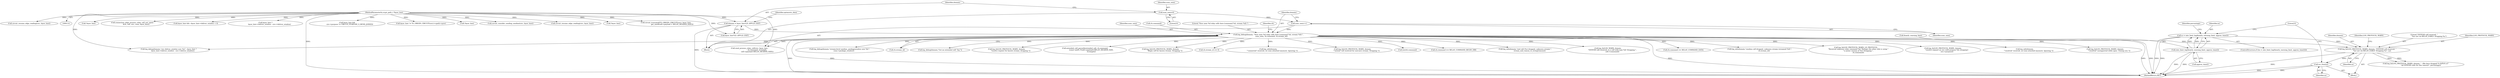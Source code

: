 digraph "0_tor_56a7c5bc15e0447203a491c1ee37de9939ad1dcd@API" {
"1000623" [label="(Call,tor_free(m))"];
"1000613" [label="(Call,log_fn(LOG_PROTOCOL_WARN, domain, \"EXTEND cell received, \"\n                   \"but not via RELAY_EARLY. Dropping.%s\", m))"];
"1000149" [label="(Call,log_debug(domain, \"Now seen %d relay cells here (command %d, stream %d).\",\n            num_seen, rh.command, rh.stream_id))"];
"1000126" [label="(Call,domain = layer_hint?LD_APP:LD_EXIT)"];
"1000118" [label="(MethodParameterIn,crypt_path_t *layer_hint)"];
"1000147" [label="(Call,num_seen++)"];
"1000121" [label="(Call,num_seen=0)"];
"1000595" [label="(Call,m = rate_limit_log(&early_warning_limit, approx_time()))"];
"1000597" [label="(Call,rate_limit_log(&early_warning_limit, approx_time()))"];
"1000623" [label="(Call,tor_free(m))"];
"1000615" [label="(Identifier,domain)"];
"1000388" [label="(Call,log_debug(domain,\"circ deliver_window now %d.\", layer_hint ?\n                layer_hint->deliver_window : circ->deliver_window))"];
"1001064" [label="(MethodReturn,RET)"];
"1000363" [label="(Call,!layer_hint)"];
"1000249" [label="(Call,connection_edge_process_relay_cell_not_open(\n               &rh, cell, circ, conn, layer_hint))"];
"1000126" [label="(Call,domain = layer_hint?LD_APP:LD_EXIT)"];
"1000354" [label="(Call,layer_hint && --layer_hint->deliver_window < 0)"];
"1000237" [label="(Call,rh.command == RELAY_COMMAND_DATA)"];
"1000391" [label="(Call,layer_hint ?\n                layer_hint->deliver_window : circ->deliver_window)"];
"1000600" [label="(Call,approx_time())"];
"1000617" [label="(Identifier,m)"];
"1000118" [label="(MethodParameterIn,crypt_path_t *layer_hint)"];
"1000928" [label="(Call,log_info(domain,\"sendme cell dropped, unknown stream (streamid %d).\",\n                 rh.stream_id))"];
"1000127" [label="(Identifier,domain)"];
"1001039" [label="(Call,rend_process_relay_cell(circ, layer_hint,\n                              rh.command, rh.length,\n                              cell->payload+RELAY_HEADER_SIZE))"];
"1000267" [label="(Call,layer_hint &&\n          circ->purpose != CIRCUIT_PURPOSE_S_REND_JOINED)"];
"1000149" [label="(Call,log_debug(domain, \"Now seen %d relay cells here (command %d, stream %d).\",\n            num_seen, rh.command, rh.stream_id))"];
"1000594" [label="(ControlStructure,if ((m = rate_limit_log(&early_warning_limit, approx_time()))))"];
"1000604" [label="(Identifier,percentage)"];
"1000601" [label="(Block,)"];
"1000619" [label="(Identifier,LOG_PROTOCOL_WARN)"];
"1000597" [label="(Call,rate_limit_log(&early_warning_limit, approx_time()))"];
"1001055" [label="(Call,log_fn(LOG_PROTOCOL_WARN, LD_PROTOCOL,\n         \"Received unknown relay command %d. Perhaps the other side is using \"\n         \"a newer version of Tor? Dropping.\",\n         rh.command))"];
"1000999" [label="(Call,log_fn(LOG_PROTOCOL_WARN, domain,\n               \"resolve request on circ with purpose %d; dropping\",\n               circ->purpose))"];
"1000288" [label="(Call,layer_hint != TO_ORIGIN_CIRCUIT(circ)->cpath->prev)"];
"1000598" [label="(Call,&early_warning_limit)"];
"1001025" [label="(Call,log_info(domain,\n               \"'resolved' received, no conn attached anymore. Ignoring.\"))"];
"1000119" [label="(Block,)"];
"1001018" [label="(Call,log_fn(LOG_PROTOCOL_WARN, domain,\n               \"'resolved' unsupported while open. Closing circ.\"))"];
"1000643" [label="(Call,!layer_hint)"];
"1000613" [label="(Call,log_fn(LOG_PROTOCOL_WARN, domain, \"EXTEND cell received, \"\n                   \"but not via RELAY_EARLY. Dropping.%s\", m))"];
"1000941" [label="(Call,log_debug(domain,\"stream-level sendme, packagewindow now %d.\",\n                conn->package_window))"];
"1000156" [label="(Call,rh.stream_id)"];
"1000151" [label="(Literal,\"Now seen %d relay cells here (command %d, stream %d).\")"];
"1000652" [label="(Call,log_debug(domain,\"Got an extended cell! Yay.\"))"];
"1000150" [label="(Identifier,domain)"];
"1000162" [label="(Identifier,rh)"];
"1000985" [label="(Call,log_fn(LOG_PROTOCOL_WARN, domain,\n               \"resolve request for known stream; dropping.\"))"];
"1000135" [label="(Identifier,optimistic_data)"];
"1000659" [label="(Call,extended_cell_parse(&extended_cell, rh.command,\n                        (const uint8_t*)cell->payload+RELAY_HEADER_SIZE,\n                        rh.length))"];
"1000624" [label="(Identifier,m)"];
"1000147" [label="(Call,num_seen++)"];
"1000123" [label="(Literal,0)"];
"1000122" [label="(Identifier,num_seen)"];
"1000616" [label="(Literal,\"EXTEND cell received, \"\n                   \"but not via RELAY_EARLY. Dropping.%s\")"];
"1000148" [label="(Identifier,num_seen)"];
"1000596" [label="(Identifier,m)"];
"1000306" [label="(Call,log_fn(LOG_PROTOCOL_WARN, domain,\n                \"Begin cell for known stream. Dropping.\"))"];
"1000618" [label="(Call,log_fn(LOG_PROTOCOL_WARN, domain, \"  (We have dropped %.02f%% of \"\n                   \"all EXTEND cells for this reason)\", percentage))"];
"1000152" [label="(Identifier,num_seen)"];
"1000595" [label="(Call,m = rate_limit_log(&early_warning_limit, approx_time()))"];
"1000174" [label="(Call,rh.stream_id == 0)"];
"1000842" [label="(Call,log_info(domain,\n               \"'connected' received, no conn attached anymore. Ignoring.\"))"];
"1000399" [label="(Call,circuit_consider_sending_sendme(circ, layer_hint))"];
"1000558" [label="(Call,log_fn(LOG_PROTOCOL_WARN, domain,\n               \"'extend' cell received for non-zero stream. Dropping.\"))"];
"1000196" [label="(Call,(int)rh.command)"];
"1000153" [label="(Call,rh.command)"];
"1000314" [label="(Call,rh.command == RELAY_COMMAND_BEGIN_DIR)"];
"1000919" [label="(Call,circuit_resume_edge_reading(circ, layer_hint))"];
"1000475" [label="(Call,log_info(domain,\"end cell (%s) dropped, unknown stream.\",\n                 stream_end_reason_to_string(reason)))"];
"1000635" [label="(Literal,0)"];
"1000614" [label="(Identifier,LOG_PROTOCOL_WARN)"];
"1000121" [label="(Call,num_seen=0)"];
"1000810" [label="(Call,!layer_hint)"];
"1000627" [label="(Call,log_fn(LOG_WARN, domain,\n                 \"EXTEND cell received, in a cell with type %d! Dropping.\",\n                 cell->command))"];
"1000128" [label="(Call,layer_hint?LD_APP:LD_EXIT)"];
"1000819" [label="(Call,circuit_truncated(TO_ORIGIN_CIRCUIT(circ), layer_hint,\n                        get_uint8(cell->payload + RELAY_HEADER_SIZE)))"];
"1000884" [label="(Call,circuit_resume_edge_reading(circ, layer_hint))"];
"1000623" -> "1000601"  [label="AST: "];
"1000623" -> "1000624"  [label="CFG: "];
"1000624" -> "1000623"  [label="AST: "];
"1000635" -> "1000623"  [label="CFG: "];
"1000623" -> "1001064"  [label="DDG: "];
"1000623" -> "1001064"  [label="DDG: "];
"1000613" -> "1000623"  [label="DDG: "];
"1000613" -> "1000601"  [label="AST: "];
"1000613" -> "1000617"  [label="CFG: "];
"1000614" -> "1000613"  [label="AST: "];
"1000615" -> "1000613"  [label="AST: "];
"1000616" -> "1000613"  [label="AST: "];
"1000617" -> "1000613"  [label="AST: "];
"1000619" -> "1000613"  [label="CFG: "];
"1000613" -> "1001064"  [label="DDG: "];
"1000149" -> "1000613"  [label="DDG: "];
"1000595" -> "1000613"  [label="DDG: "];
"1000613" -> "1000618"  [label="DDG: "];
"1000613" -> "1000618"  [label="DDG: "];
"1000149" -> "1000119"  [label="AST: "];
"1000149" -> "1000156"  [label="CFG: "];
"1000150" -> "1000149"  [label="AST: "];
"1000151" -> "1000149"  [label="AST: "];
"1000152" -> "1000149"  [label="AST: "];
"1000153" -> "1000149"  [label="AST: "];
"1000156" -> "1000149"  [label="AST: "];
"1000162" -> "1000149"  [label="CFG: "];
"1000149" -> "1001064"  [label="DDG: "];
"1000149" -> "1001064"  [label="DDG: "];
"1000149" -> "1001064"  [label="DDG: "];
"1000149" -> "1001064"  [label="DDG: "];
"1000149" -> "1001064"  [label="DDG: "];
"1000126" -> "1000149"  [label="DDG: "];
"1000147" -> "1000149"  [label="DDG: "];
"1000149" -> "1000174"  [label="DDG: "];
"1000149" -> "1000196"  [label="DDG: "];
"1000149" -> "1000237"  [label="DDG: "];
"1000149" -> "1000306"  [label="DDG: "];
"1000149" -> "1000314"  [label="DDG: "];
"1000149" -> "1000388"  [label="DDG: "];
"1000149" -> "1000475"  [label="DDG: "];
"1000149" -> "1000558"  [label="DDG: "];
"1000149" -> "1000627"  [label="DDG: "];
"1000149" -> "1000652"  [label="DDG: "];
"1000149" -> "1000659"  [label="DDG: "];
"1000149" -> "1000842"  [label="DDG: "];
"1000149" -> "1000928"  [label="DDG: "];
"1000149" -> "1000941"  [label="DDG: "];
"1000149" -> "1000985"  [label="DDG: "];
"1000149" -> "1000999"  [label="DDG: "];
"1000149" -> "1001018"  [label="DDG: "];
"1000149" -> "1001025"  [label="DDG: "];
"1000149" -> "1001039"  [label="DDG: "];
"1000149" -> "1001055"  [label="DDG: "];
"1000126" -> "1000119"  [label="AST: "];
"1000126" -> "1000128"  [label="CFG: "];
"1000127" -> "1000126"  [label="AST: "];
"1000128" -> "1000126"  [label="AST: "];
"1000135" -> "1000126"  [label="CFG: "];
"1000126" -> "1001064"  [label="DDG: "];
"1000118" -> "1000126"  [label="DDG: "];
"1000118" -> "1000114"  [label="AST: "];
"1000118" -> "1001064"  [label="DDG: "];
"1000118" -> "1000128"  [label="DDG: "];
"1000118" -> "1000249"  [label="DDG: "];
"1000118" -> "1000267"  [label="DDG: "];
"1000118" -> "1000288"  [label="DDG: "];
"1000118" -> "1000354"  [label="DDG: "];
"1000118" -> "1000363"  [label="DDG: "];
"1000118" -> "1000388"  [label="DDG: "];
"1000118" -> "1000391"  [label="DDG: "];
"1000118" -> "1000399"  [label="DDG: "];
"1000118" -> "1000643"  [label="DDG: "];
"1000118" -> "1000810"  [label="DDG: "];
"1000118" -> "1000819"  [label="DDG: "];
"1000118" -> "1000884"  [label="DDG: "];
"1000118" -> "1000919"  [label="DDG: "];
"1000118" -> "1001039"  [label="DDG: "];
"1000147" -> "1000119"  [label="AST: "];
"1000147" -> "1000148"  [label="CFG: "];
"1000148" -> "1000147"  [label="AST: "];
"1000150" -> "1000147"  [label="CFG: "];
"1000121" -> "1000147"  [label="DDG: "];
"1000121" -> "1000119"  [label="AST: "];
"1000121" -> "1000123"  [label="CFG: "];
"1000122" -> "1000121"  [label="AST: "];
"1000123" -> "1000121"  [label="AST: "];
"1000127" -> "1000121"  [label="CFG: "];
"1000595" -> "1000594"  [label="AST: "];
"1000595" -> "1000597"  [label="CFG: "];
"1000596" -> "1000595"  [label="AST: "];
"1000597" -> "1000595"  [label="AST: "];
"1000604" -> "1000595"  [label="CFG: "];
"1000635" -> "1000595"  [label="CFG: "];
"1000595" -> "1001064"  [label="DDG: "];
"1000595" -> "1001064"  [label="DDG: "];
"1000597" -> "1000595"  [label="DDG: "];
"1000597" -> "1000595"  [label="DDG: "];
"1000597" -> "1000600"  [label="CFG: "];
"1000598" -> "1000597"  [label="AST: "];
"1000600" -> "1000597"  [label="AST: "];
"1000597" -> "1001064"  [label="DDG: "];
"1000597" -> "1001064"  [label="DDG: "];
}
